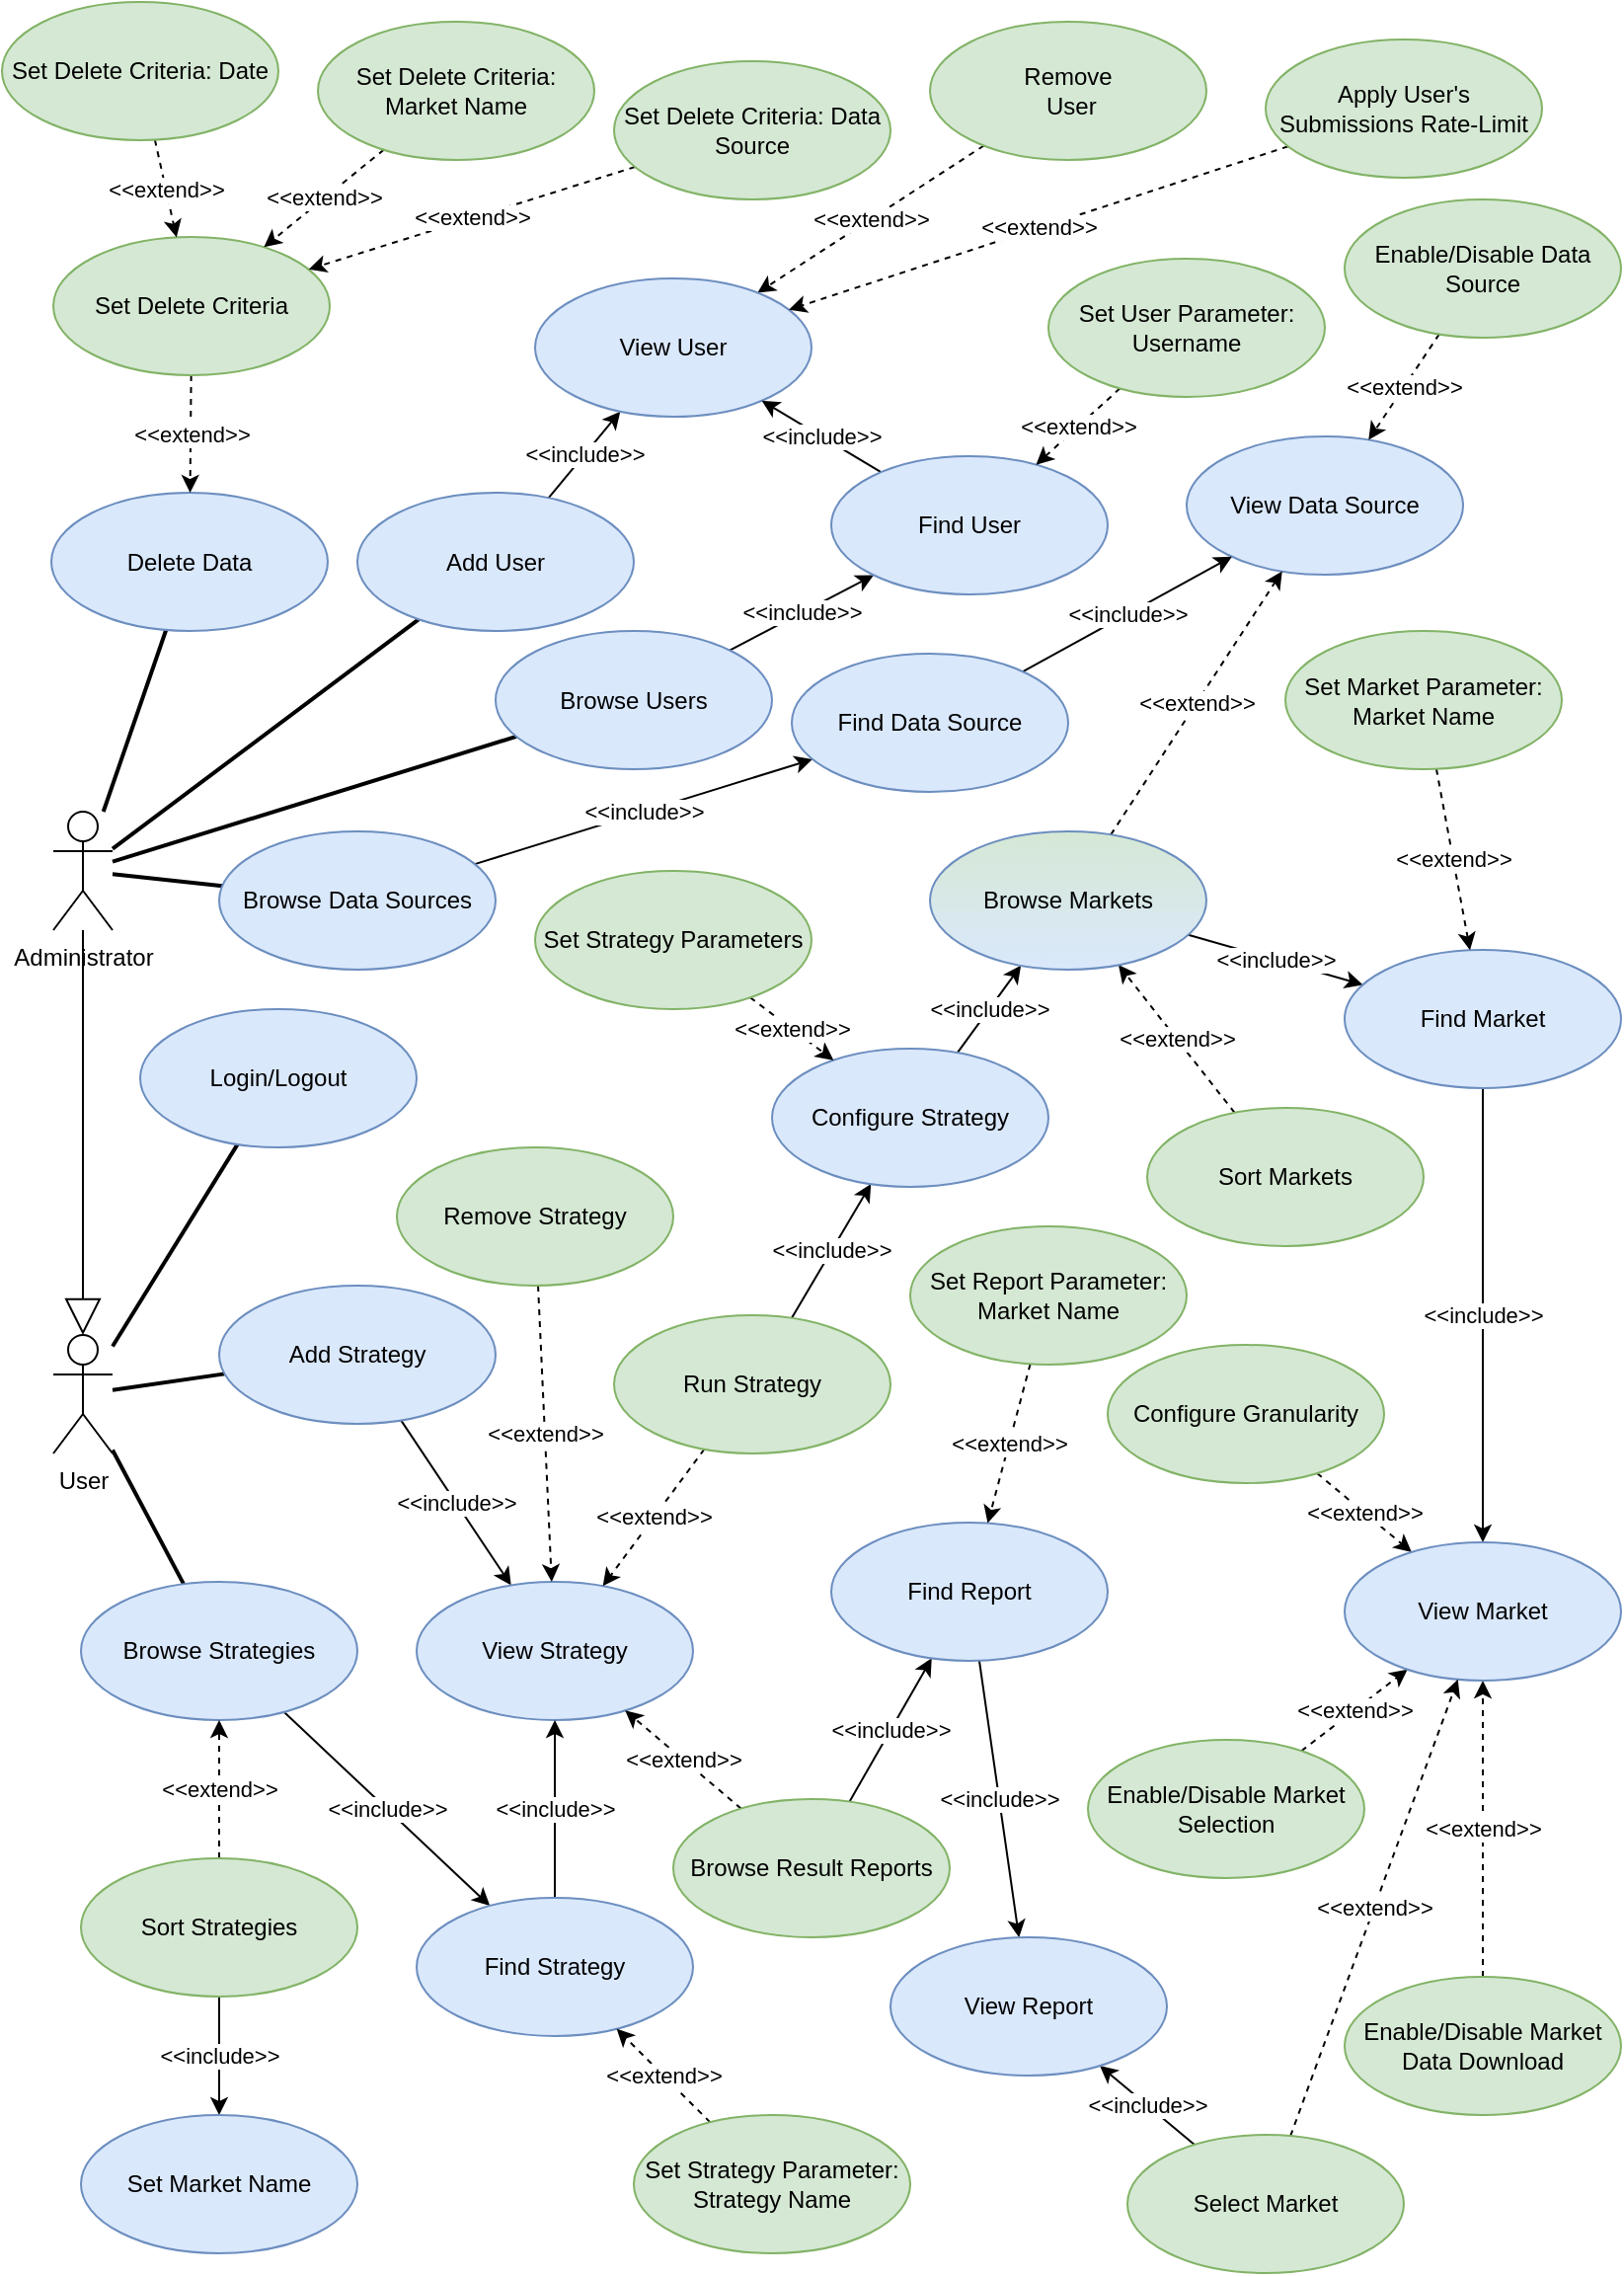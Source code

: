 <mxfile version="12.6.2" type="github">
  <diagram id="ZFlR_fbY1ho0T1hjvWoV" name="Page-1">
    <mxGraphModel dx="1414" dy="768" grid="1" gridSize="10" guides="1" tooltips="1" connect="1" arrows="1" fold="1" page="1" pageScale="1" pageWidth="827" pageHeight="1169" math="0" shadow="0">
      <root>
        <mxCell id="1YYGA7Be7UyKaOiCirhx-0"/>
        <mxCell id="1YYGA7Be7UyKaOiCirhx-1" parent="1YYGA7Be7UyKaOiCirhx-0"/>
        <mxCell id="3vdCPRaYNZT--Bnx52Tg-0" style="edgeStyle=none;rounded=0;orthogonalLoop=1;jettySize=auto;html=1;endArrow=none;endFill=0;strokeWidth=2;" parent="1YYGA7Be7UyKaOiCirhx-1" source="3vdCPRaYNZT--Bnx52Tg-4" target="3vdCPRaYNZT--Bnx52Tg-23" edge="1">
          <mxGeometry relative="1" as="geometry">
            <mxPoint x="-33.149" y="359" as="sourcePoint"/>
          </mxGeometry>
        </mxCell>
        <mxCell id="3vdCPRaYNZT--Bnx52Tg-1" style="edgeStyle=none;rounded=0;orthogonalLoop=1;jettySize=auto;html=1;endArrow=none;endFill=0;strokeWidth=2;" parent="1YYGA7Be7UyKaOiCirhx-1" source="3vdCPRaYNZT--Bnx52Tg-4" target="3vdCPRaYNZT--Bnx52Tg-6" edge="1">
          <mxGeometry relative="1" as="geometry"/>
        </mxCell>
        <mxCell id="3vdCPRaYNZT--Bnx52Tg-2" style="edgeStyle=none;rounded=0;orthogonalLoop=1;jettySize=auto;html=1;endArrow=none;endFill=0;strokeWidth=2;" parent="1YYGA7Be7UyKaOiCirhx-1" source="3vdCPRaYNZT--Bnx52Tg-4" target="3vdCPRaYNZT--Bnx52Tg-14" edge="1">
          <mxGeometry relative="1" as="geometry"/>
        </mxCell>
        <mxCell id="3vdCPRaYNZT--Bnx52Tg-3" style="edgeStyle=none;rounded=0;orthogonalLoop=1;jettySize=auto;html=1;endArrow=none;endFill=0;strokeWidth=2;" parent="1YYGA7Be7UyKaOiCirhx-1" source="3vdCPRaYNZT--Bnx52Tg-4" target="3vdCPRaYNZT--Bnx52Tg-29" edge="1">
          <mxGeometry relative="1" as="geometry"/>
        </mxCell>
        <mxCell id="3vdCPRaYNZT--Bnx52Tg-4" value="&lt;div&gt;Administrator&lt;/div&gt;" style="shape=umlActor;verticalLabelPosition=bottom;labelBackgroundColor=#ffffff;verticalAlign=top;html=1;" parent="1YYGA7Be7UyKaOiCirhx-1" vertex="1">
          <mxGeometry x="26" y="410" width="30" height="60" as="geometry"/>
        </mxCell>
        <mxCell id="3vdCPRaYNZT--Bnx52Tg-5" value="&amp;lt;&amp;lt;include&amp;gt;&amp;gt;" style="edgeStyle=none;rounded=0;orthogonalLoop=1;jettySize=auto;html=1;" parent="1YYGA7Be7UyKaOiCirhx-1" source="3vdCPRaYNZT--Bnx52Tg-6" target="3vdCPRaYNZT--Bnx52Tg-12" edge="1">
          <mxGeometry relative="1" as="geometry"/>
        </mxCell>
        <mxCell id="3vdCPRaYNZT--Bnx52Tg-6" value="Add User" style="ellipse;whiteSpace=wrap;html=1;fillColor=#dae8fc;strokeColor=#6c8ebf;" parent="1YYGA7Be7UyKaOiCirhx-1" vertex="1">
          <mxGeometry x="180" y="248.5" width="140" height="70" as="geometry"/>
        </mxCell>
        <mxCell id="3vdCPRaYNZT--Bnx52Tg-7" value="&amp;lt;&amp;lt;extend&amp;gt;&amp;gt;" style="edgeStyle=none;rounded=0;orthogonalLoop=1;jettySize=auto;html=1;dashed=1;" parent="1YYGA7Be7UyKaOiCirhx-1" source="3vdCPRaYNZT--Bnx52Tg-8" target="3vdCPRaYNZT--Bnx52Tg-12" edge="1">
          <mxGeometry relative="1" as="geometry"/>
        </mxCell>
        <mxCell id="3vdCPRaYNZT--Bnx52Tg-8" value="&lt;div&gt;Remove&lt;/div&gt;&amp;nbsp;User" style="ellipse;whiteSpace=wrap;html=1;fillColor=#d5e8d4;strokeColor=#82b366;" parent="1YYGA7Be7UyKaOiCirhx-1" vertex="1">
          <mxGeometry x="470" y="10" width="140" height="70" as="geometry"/>
        </mxCell>
        <mxCell id="3vdCPRaYNZT--Bnx52Tg-9" value="View Data Source" style="ellipse;whiteSpace=wrap;html=1;fillColor=#dae8fc;strokeColor=#6c8ebf;" parent="1YYGA7Be7UyKaOiCirhx-1" vertex="1">
          <mxGeometry x="600" y="220" width="140" height="70" as="geometry"/>
        </mxCell>
        <mxCell id="3vdCPRaYNZT--Bnx52Tg-10" value="&amp;lt;&amp;lt;extend&amp;gt;&amp;gt;" style="edgeStyle=none;rounded=0;orthogonalLoop=1;jettySize=auto;html=1;dashed=1;" parent="1YYGA7Be7UyKaOiCirhx-1" source="3vdCPRaYNZT--Bnx52Tg-11" target="3vdCPRaYNZT--Bnx52Tg-9" edge="1">
          <mxGeometry relative="1" as="geometry"/>
        </mxCell>
        <mxCell id="3vdCPRaYNZT--Bnx52Tg-11" value="Enable/Disable Data Source" style="ellipse;whiteSpace=wrap;html=1;fillColor=#d5e8d4;strokeColor=#82b366;" parent="1YYGA7Be7UyKaOiCirhx-1" vertex="1">
          <mxGeometry x="680" y="100" width="140" height="70" as="geometry"/>
        </mxCell>
        <mxCell id="3vdCPRaYNZT--Bnx52Tg-12" value="View User" style="ellipse;whiteSpace=wrap;html=1;fillColor=#dae8fc;strokeColor=#6c8ebf;" parent="1YYGA7Be7UyKaOiCirhx-1" vertex="1">
          <mxGeometry x="270" y="140" width="140" height="70" as="geometry"/>
        </mxCell>
        <mxCell id="3vdCPRaYNZT--Bnx52Tg-13" value="&amp;lt;&amp;lt;include&amp;gt;&amp;gt;" style="edgeStyle=none;rounded=0;orthogonalLoop=1;jettySize=auto;html=1;" parent="1YYGA7Be7UyKaOiCirhx-1" source="3vdCPRaYNZT--Bnx52Tg-14" target="3vdCPRaYNZT--Bnx52Tg-16" edge="1">
          <mxGeometry relative="1" as="geometry"/>
        </mxCell>
        <mxCell id="3vdCPRaYNZT--Bnx52Tg-14" value="Browse Users" style="ellipse;whiteSpace=wrap;html=1;fillColor=#dae8fc;strokeColor=#6c8ebf;" parent="1YYGA7Be7UyKaOiCirhx-1" vertex="1">
          <mxGeometry x="250" y="318.5" width="140" height="70" as="geometry"/>
        </mxCell>
        <mxCell id="3vdCPRaYNZT--Bnx52Tg-15" value="&amp;lt;&amp;lt;include&amp;gt;&amp;gt;" style="edgeStyle=none;rounded=0;orthogonalLoop=1;jettySize=auto;html=1;" parent="1YYGA7Be7UyKaOiCirhx-1" source="3vdCPRaYNZT--Bnx52Tg-16" target="3vdCPRaYNZT--Bnx52Tg-12" edge="1">
          <mxGeometry relative="1" as="geometry"/>
        </mxCell>
        <mxCell id="3vdCPRaYNZT--Bnx52Tg-16" value="Find User" style="ellipse;whiteSpace=wrap;html=1;fillColor=#dae8fc;strokeColor=#6c8ebf;" parent="1YYGA7Be7UyKaOiCirhx-1" vertex="1">
          <mxGeometry x="420" y="230" width="140" height="70" as="geometry"/>
        </mxCell>
        <mxCell id="3vdCPRaYNZT--Bnx52Tg-17" value="&amp;lt;&amp;lt;extend&amp;gt;&amp;gt;" style="edgeStyle=none;rounded=0;orthogonalLoop=1;jettySize=auto;html=1;dashed=1;" parent="1YYGA7Be7UyKaOiCirhx-1" source="3vdCPRaYNZT--Bnx52Tg-18" target="3vdCPRaYNZT--Bnx52Tg-16" edge="1">
          <mxGeometry relative="1" as="geometry"/>
        </mxCell>
        <mxCell id="3vdCPRaYNZT--Bnx52Tg-18" value="Set User Parameter: Username" style="ellipse;whiteSpace=wrap;html=1;fillColor=#d5e8d4;strokeColor=#82b366;" parent="1YYGA7Be7UyKaOiCirhx-1" vertex="1">
          <mxGeometry x="530" y="130" width="140" height="70" as="geometry"/>
        </mxCell>
        <mxCell id="3vdCPRaYNZT--Bnx52Tg-19" value="&amp;lt;&amp;lt;extend&amp;gt;&amp;gt;" style="edgeStyle=none;rounded=0;orthogonalLoop=1;jettySize=auto;html=1;dashed=1;startArrow=none;startFill=0;" parent="1YYGA7Be7UyKaOiCirhx-1" source="wTxQ7rvC8nmgXDtf-Kvs-46" target="3vdCPRaYNZT--Bnx52Tg-9" edge="1">
          <mxGeometry relative="1" as="geometry">
            <mxPoint x="947.927" y="422.21" as="sourcePoint"/>
          </mxGeometry>
        </mxCell>
        <mxCell id="3vdCPRaYNZT--Bnx52Tg-21" value="&amp;lt;&amp;lt;extend&amp;gt;&amp;gt;" style="rounded=0;orthogonalLoop=1;jettySize=auto;html=1;dashed=1;" parent="1YYGA7Be7UyKaOiCirhx-1" source="3vdCPRaYNZT--Bnx52Tg-22" target="3vdCPRaYNZT--Bnx52Tg-12" edge="1">
          <mxGeometry relative="1" as="geometry"/>
        </mxCell>
        <mxCell id="3vdCPRaYNZT--Bnx52Tg-22" value="Apply User&#39;s Submissions Rate-Limit" style="ellipse;whiteSpace=wrap;html=1;fillColor=#d5e8d4;strokeColor=#82b366;" parent="1YYGA7Be7UyKaOiCirhx-1" vertex="1">
          <mxGeometry x="640" y="19" width="140" height="70" as="geometry"/>
        </mxCell>
        <mxCell id="3vdCPRaYNZT--Bnx52Tg-23" value="Delete Data" style="ellipse;whiteSpace=wrap;html=1;fillColor=#dae8fc;strokeColor=#6c8ebf;" parent="1YYGA7Be7UyKaOiCirhx-1" vertex="1">
          <mxGeometry x="25" y="248.5" width="140" height="70" as="geometry"/>
        </mxCell>
        <mxCell id="3vdCPRaYNZT--Bnx52Tg-24" value="&amp;lt;&amp;lt;extend&amp;gt;&amp;gt;" style="edgeStyle=none;rounded=0;orthogonalLoop=1;jettySize=auto;html=1;dashed=1;" parent="1YYGA7Be7UyKaOiCirhx-1" source="3vdCPRaYNZT--Bnx52Tg-25" target="3vdCPRaYNZT--Bnx52Tg-23" edge="1">
          <mxGeometry relative="1" as="geometry"/>
        </mxCell>
        <mxCell id="3vdCPRaYNZT--Bnx52Tg-25" value="Set Delete Criteria" style="ellipse;whiteSpace=wrap;html=1;fillColor=#d5e8d4;strokeColor=#82b366;" parent="1YYGA7Be7UyKaOiCirhx-1" vertex="1">
          <mxGeometry x="26" y="119" width="140" height="70" as="geometry"/>
        </mxCell>
        <mxCell id="3vdCPRaYNZT--Bnx52Tg-28" value="&amp;lt;&amp;lt;include&amp;gt;&amp;gt;" style="edgeStyle=none;rounded=0;orthogonalLoop=1;jettySize=auto;html=1;" parent="1YYGA7Be7UyKaOiCirhx-1" source="3vdCPRaYNZT--Bnx52Tg-29" target="3vdCPRaYNZT--Bnx52Tg-31" edge="1">
          <mxGeometry relative="1" as="geometry"/>
        </mxCell>
        <mxCell id="3vdCPRaYNZT--Bnx52Tg-29" value="Browse Data Sources" style="ellipse;whiteSpace=wrap;html=1;fillColor=#dae8fc;strokeColor=#6c8ebf;" parent="1YYGA7Be7UyKaOiCirhx-1" vertex="1">
          <mxGeometry x="110" y="420" width="140" height="70" as="geometry"/>
        </mxCell>
        <mxCell id="3vdCPRaYNZT--Bnx52Tg-30" value="&amp;lt;&amp;lt;include&amp;gt;&amp;gt;" style="edgeStyle=none;rounded=0;orthogonalLoop=1;jettySize=auto;html=1;" parent="1YYGA7Be7UyKaOiCirhx-1" source="3vdCPRaYNZT--Bnx52Tg-31" target="3vdCPRaYNZT--Bnx52Tg-9" edge="1">
          <mxGeometry relative="1" as="geometry"/>
        </mxCell>
        <mxCell id="3vdCPRaYNZT--Bnx52Tg-31" value="Find Data Source" style="ellipse;whiteSpace=wrap;html=1;fillColor=#dae8fc;strokeColor=#6c8ebf;" parent="1YYGA7Be7UyKaOiCirhx-1" vertex="1">
          <mxGeometry x="400" y="330" width="140" height="70" as="geometry"/>
        </mxCell>
        <mxCell id="3vdCPRaYNZT--Bnx52Tg-32" value="&amp;lt;&amp;lt;extend&amp;gt;&amp;gt;" style="edgeStyle=none;rounded=0;orthogonalLoop=1;jettySize=auto;html=1;dashed=1;" parent="1YYGA7Be7UyKaOiCirhx-1" source="3vdCPRaYNZT--Bnx52Tg-33" target="3vdCPRaYNZT--Bnx52Tg-25" edge="1">
          <mxGeometry relative="1" as="geometry"/>
        </mxCell>
        <mxCell id="3vdCPRaYNZT--Bnx52Tg-33" value="Set Delete Criteria: Date" style="ellipse;whiteSpace=wrap;html=1;fillColor=#d5e8d4;strokeColor=#82b366;" parent="1YYGA7Be7UyKaOiCirhx-1" vertex="1">
          <mxGeometry width="140" height="70" as="geometry"/>
        </mxCell>
        <mxCell id="3vdCPRaYNZT--Bnx52Tg-34" value="&amp;lt;&amp;lt;extend&amp;gt;&amp;gt;" style="edgeStyle=none;rounded=0;orthogonalLoop=1;jettySize=auto;html=1;dashed=1;" parent="1YYGA7Be7UyKaOiCirhx-1" source="3vdCPRaYNZT--Bnx52Tg-35" target="3vdCPRaYNZT--Bnx52Tg-25" edge="1">
          <mxGeometry relative="1" as="geometry"/>
        </mxCell>
        <mxCell id="3vdCPRaYNZT--Bnx52Tg-35" value="Set Delete Criteria: Market Name" style="ellipse;whiteSpace=wrap;html=1;fillColor=#d5e8d4;strokeColor=#82b366;" parent="1YYGA7Be7UyKaOiCirhx-1" vertex="1">
          <mxGeometry x="160" y="10" width="140" height="70" as="geometry"/>
        </mxCell>
        <mxCell id="3vdCPRaYNZT--Bnx52Tg-36" value="&amp;lt;&amp;lt;extend&amp;gt;&amp;gt;" style="edgeStyle=none;rounded=0;orthogonalLoop=1;jettySize=auto;html=1;dashed=1;" parent="1YYGA7Be7UyKaOiCirhx-1" source="3vdCPRaYNZT--Bnx52Tg-37" target="3vdCPRaYNZT--Bnx52Tg-25" edge="1">
          <mxGeometry relative="1" as="geometry"/>
        </mxCell>
        <mxCell id="3vdCPRaYNZT--Bnx52Tg-37" value="Set Delete Criteria: Data Source" style="ellipse;whiteSpace=wrap;html=1;fillColor=#d5e8d4;strokeColor=#82b366;" parent="1YYGA7Be7UyKaOiCirhx-1" vertex="1">
          <mxGeometry x="310" y="30" width="140" height="70" as="geometry"/>
        </mxCell>
        <mxCell id="tRXYT1jrLdf8LJ3v0zDW-0" value="&amp;lt;&amp;lt;extend&amp;gt;&amp;gt;" style="edgeStyle=none;rounded=0;orthogonalLoop=1;jettySize=auto;html=1;dashed=1;endArrow=classic;endFill=1;" parent="1YYGA7Be7UyKaOiCirhx-1" source="tRXYT1jrLdf8LJ3v0zDW-1" target="tRXYT1jrLdf8LJ3v0zDW-13" edge="1">
          <mxGeometry relative="1" as="geometry"/>
        </mxCell>
        <mxCell id="tRXYT1jrLdf8LJ3v0zDW-1" value="Configure Granularity" style="ellipse;whiteSpace=wrap;html=1;fillColor=#d5e8d4;strokeColor=#82b366;" parent="1YYGA7Be7UyKaOiCirhx-1" vertex="1">
          <mxGeometry x="560" y="680" width="140" height="70" as="geometry"/>
        </mxCell>
        <mxCell id="tRXYT1jrLdf8LJ3v0zDW-2" value="&amp;lt;&amp;lt;include&amp;gt;&amp;gt;" style="edgeStyle=none;rounded=0;orthogonalLoop=1;jettySize=auto;html=1;endArrow=classic;endFill=1;" parent="1YYGA7Be7UyKaOiCirhx-1" source="wTxQ7rvC8nmgXDtf-Kvs-46" target="tRXYT1jrLdf8LJ3v0zDW-10" edge="1">
          <mxGeometry relative="1" as="geometry">
            <mxPoint x="1204.465" y="1084.255" as="sourcePoint"/>
          </mxGeometry>
        </mxCell>
        <mxCell id="tRXYT1jrLdf8LJ3v0zDW-3" value="&amp;lt;&amp;lt;extend&amp;gt;&amp;gt;" style="edgeStyle=none;rounded=0;orthogonalLoop=1;jettySize=auto;html=1;dashed=1;endArrow=classic;endFill=1;" parent="1YYGA7Be7UyKaOiCirhx-1" source="tRXYT1jrLdf8LJ3v0zDW-4" target="tRXYT1jrLdf8LJ3v0zDW-13" edge="1">
          <mxGeometry relative="1" as="geometry"/>
        </mxCell>
        <mxCell id="tRXYT1jrLdf8LJ3v0zDW-4" value="Enable/Disable Market Selection" style="ellipse;whiteSpace=wrap;html=1;fillColor=#d5e8d4;strokeColor=#82b366;" parent="1YYGA7Be7UyKaOiCirhx-1" vertex="1">
          <mxGeometry x="550" y="880" width="140" height="70" as="geometry"/>
        </mxCell>
        <mxCell id="tRXYT1jrLdf8LJ3v0zDW-5" value="&amp;lt;&amp;lt;extend&amp;gt;&amp;gt;" style="edgeStyle=none;rounded=0;orthogonalLoop=1;jettySize=auto;html=1;endArrow=classic;endFill=1;dashed=1;" parent="1YYGA7Be7UyKaOiCirhx-1" source="tRXYT1jrLdf8LJ3v0zDW-6" target="tRXYT1jrLdf8LJ3v0zDW-13" edge="1">
          <mxGeometry relative="1" as="geometry"/>
        </mxCell>
        <mxCell id="tRXYT1jrLdf8LJ3v0zDW-6" value="Enable/Disable Market Data Download" style="ellipse;whiteSpace=wrap;html=1;fillColor=#d5e8d4;strokeColor=#82b366;" parent="1YYGA7Be7UyKaOiCirhx-1" vertex="1">
          <mxGeometry x="680" y="1000" width="140" height="70" as="geometry"/>
        </mxCell>
        <mxCell id="tRXYT1jrLdf8LJ3v0zDW-9" value="&amp;lt;&amp;lt;include&amp;gt;&amp;gt;" style="edgeStyle=none;rounded=0;orthogonalLoop=1;jettySize=auto;html=1;endArrow=classic;endFill=1;" parent="1YYGA7Be7UyKaOiCirhx-1" source="tRXYT1jrLdf8LJ3v0zDW-10" target="tRXYT1jrLdf8LJ3v0zDW-13" edge="1">
          <mxGeometry relative="1" as="geometry">
            <mxPoint x="1252.898" y="750.077" as="sourcePoint"/>
          </mxGeometry>
        </mxCell>
        <mxCell id="tRXYT1jrLdf8LJ3v0zDW-10" value="Find Market" style="ellipse;whiteSpace=wrap;html=1;fillColor=#dae8fc;strokeColor=#6c8ebf;" parent="1YYGA7Be7UyKaOiCirhx-1" vertex="1">
          <mxGeometry x="680" y="480" width="140" height="70" as="geometry"/>
        </mxCell>
        <mxCell id="tRXYT1jrLdf8LJ3v0zDW-11" value="&amp;lt;&amp;lt;extend&amp;gt;&amp;gt;" style="edgeStyle=none;rounded=0;orthogonalLoop=1;jettySize=auto;html=1;dashed=1;endArrow=classic;endFill=1;" parent="1YYGA7Be7UyKaOiCirhx-1" source="tRXYT1jrLdf8LJ3v0zDW-12" target="tRXYT1jrLdf8LJ3v0zDW-10" edge="1">
          <mxGeometry relative="1" as="geometry"/>
        </mxCell>
        <mxCell id="tRXYT1jrLdf8LJ3v0zDW-12" value="Set Market Parameter: Market Name" style="ellipse;whiteSpace=wrap;html=1;fillColor=#d5e8d4;strokeColor=#82b366;" parent="1YYGA7Be7UyKaOiCirhx-1" vertex="1">
          <mxGeometry x="650" y="318.5" width="140" height="70" as="geometry"/>
        </mxCell>
        <mxCell id="tRXYT1jrLdf8LJ3v0zDW-13" value="View Market" style="ellipse;whiteSpace=wrap;html=1;fillColor=#dae8fc;strokeColor=#6c8ebf;" parent="1YYGA7Be7UyKaOiCirhx-1" vertex="1">
          <mxGeometry x="680" y="780" width="140" height="70" as="geometry"/>
        </mxCell>
        <mxCell id="wTxQ7rvC8nmgXDtf-Kvs-0" style="edgeStyle=none;rounded=0;orthogonalLoop=1;jettySize=auto;html=1;endArrow=none;endFill=0;strokeWidth=2;" parent="1YYGA7Be7UyKaOiCirhx-1" source="wTxQ7rvC8nmgXDtf-Kvs-3" target="wTxQ7rvC8nmgXDtf-Kvs-4" edge="1">
          <mxGeometry relative="1" as="geometry"/>
        </mxCell>
        <mxCell id="wTxQ7rvC8nmgXDtf-Kvs-1" style="edgeStyle=none;rounded=0;orthogonalLoop=1;jettySize=auto;html=1;endArrow=none;endFill=0;strokeWidth=2;" parent="1YYGA7Be7UyKaOiCirhx-1" source="wTxQ7rvC8nmgXDtf-Kvs-3" target="wTxQ7rvC8nmgXDtf-Kvs-9" edge="1">
          <mxGeometry relative="1" as="geometry"/>
        </mxCell>
        <mxCell id="wTxQ7rvC8nmgXDtf-Kvs-2" style="edgeStyle=none;rounded=0;orthogonalLoop=1;jettySize=auto;html=1;endArrow=none;endFill=0;strokeWidth=2;" parent="1YYGA7Be7UyKaOiCirhx-1" source="wTxQ7rvC8nmgXDtf-Kvs-3" target="wTxQ7rvC8nmgXDtf-Kvs-6" edge="1">
          <mxGeometry relative="1" as="geometry"/>
        </mxCell>
        <mxCell id="wTxQ7rvC8nmgXDtf-Kvs-3" value="&lt;div&gt;User&lt;/div&gt;" style="shape=umlActor;verticalLabelPosition=bottom;labelBackgroundColor=#ffffff;verticalAlign=top;html=1;" parent="1YYGA7Be7UyKaOiCirhx-1" vertex="1">
          <mxGeometry x="26" y="675" width="30" height="60" as="geometry"/>
        </mxCell>
        <mxCell id="wTxQ7rvC8nmgXDtf-Kvs-4" value="Login/Logout" style="ellipse;whiteSpace=wrap;html=1;fillColor=#dae8fc;strokeColor=#6c8ebf;" parent="1YYGA7Be7UyKaOiCirhx-1" vertex="1">
          <mxGeometry x="70" y="510" width="140" height="70" as="geometry"/>
        </mxCell>
        <mxCell id="wTxQ7rvC8nmgXDtf-Kvs-5" value="&amp;lt;&amp;lt;include&amp;gt;&amp;gt;" style="edgeStyle=none;rounded=0;orthogonalLoop=1;jettySize=auto;html=1;endArrow=classic;endFill=1;" parent="1YYGA7Be7UyKaOiCirhx-1" source="wTxQ7rvC8nmgXDtf-Kvs-6" target="wTxQ7rvC8nmgXDtf-Kvs-7" edge="1">
          <mxGeometry relative="1" as="geometry"/>
        </mxCell>
        <mxCell id="wTxQ7rvC8nmgXDtf-Kvs-6" value="Add Strategy" style="ellipse;whiteSpace=wrap;html=1;fillColor=#dae8fc;strokeColor=#6c8ebf;" parent="1YYGA7Be7UyKaOiCirhx-1" vertex="1">
          <mxGeometry x="110" y="650" width="140" height="70" as="geometry"/>
        </mxCell>
        <mxCell id="wTxQ7rvC8nmgXDtf-Kvs-7" value="View Strategy" style="ellipse;whiteSpace=wrap;html=1;fillColor=#dae8fc;strokeColor=#6c8ebf;" parent="1YYGA7Be7UyKaOiCirhx-1" vertex="1">
          <mxGeometry x="210" y="800" width="140" height="70" as="geometry"/>
        </mxCell>
        <mxCell id="wTxQ7rvC8nmgXDtf-Kvs-8" value="&lt;div&gt;&amp;lt;&amp;lt;include&amp;gt;&amp;gt;&lt;/div&gt;" style="edgeStyle=none;rounded=0;orthogonalLoop=1;jettySize=auto;html=1;endArrow=classic;endFill=1;" parent="1YYGA7Be7UyKaOiCirhx-1" source="wTxQ7rvC8nmgXDtf-Kvs-9" target="wTxQ7rvC8nmgXDtf-Kvs-11" edge="1">
          <mxGeometry relative="1" as="geometry"/>
        </mxCell>
        <mxCell id="wTxQ7rvC8nmgXDtf-Kvs-9" value="Browse Strategies" style="ellipse;whiteSpace=wrap;html=1;fillColor=#dae8fc;strokeColor=#6c8ebf;" parent="1YYGA7Be7UyKaOiCirhx-1" vertex="1">
          <mxGeometry x="40" y="800" width="140" height="70" as="geometry"/>
        </mxCell>
        <mxCell id="wTxQ7rvC8nmgXDtf-Kvs-10" value="&amp;lt;&amp;lt;include&amp;gt;&amp;gt;" style="edgeStyle=none;rounded=0;orthogonalLoop=1;jettySize=auto;html=1;endArrow=classic;endFill=1;" parent="1YYGA7Be7UyKaOiCirhx-1" source="wTxQ7rvC8nmgXDtf-Kvs-11" target="wTxQ7rvC8nmgXDtf-Kvs-7" edge="1">
          <mxGeometry relative="1" as="geometry"/>
        </mxCell>
        <mxCell id="wTxQ7rvC8nmgXDtf-Kvs-11" value="Find Strategy" style="ellipse;whiteSpace=wrap;html=1;fillColor=#dae8fc;strokeColor=#6c8ebf;" parent="1YYGA7Be7UyKaOiCirhx-1" vertex="1">
          <mxGeometry x="210" y="960" width="140" height="70" as="geometry"/>
        </mxCell>
        <mxCell id="wTxQ7rvC8nmgXDtf-Kvs-12" value="&amp;lt;&amp;lt;extend&amp;gt;&amp;gt;" style="edgeStyle=none;rounded=0;orthogonalLoop=1;jettySize=auto;html=1;dashed=1;endArrow=classic;endFill=1;" parent="1YYGA7Be7UyKaOiCirhx-1" source="wTxQ7rvC8nmgXDtf-Kvs-13" target="wTxQ7rvC8nmgXDtf-Kvs-11" edge="1">
          <mxGeometry relative="1" as="geometry"/>
        </mxCell>
        <mxCell id="wTxQ7rvC8nmgXDtf-Kvs-13" value="Set Strategy Parameter: Strategy Name" style="ellipse;whiteSpace=wrap;html=1;fillColor=#d5e8d4;strokeColor=#82b366;" parent="1YYGA7Be7UyKaOiCirhx-1" vertex="1">
          <mxGeometry x="320" y="1070" width="140" height="70" as="geometry"/>
        </mxCell>
        <mxCell id="wTxQ7rvC8nmgXDtf-Kvs-14" value="&amp;lt;&amp;lt;include&amp;gt;&amp;gt;" style="edgeStyle=none;rounded=0;orthogonalLoop=1;jettySize=auto;html=1;startArrow=none;startFill=0;" parent="1YYGA7Be7UyKaOiCirhx-1" source="wTxQ7rvC8nmgXDtf-Kvs-16" target="wTxQ7rvC8nmgXDtf-Kvs-21" edge="1">
          <mxGeometry relative="1" as="geometry"/>
        </mxCell>
        <mxCell id="wTxQ7rvC8nmgXDtf-Kvs-15" value="&amp;lt;&amp;lt;extend&amp;gt;&amp;gt;" style="edgeStyle=none;rounded=0;orthogonalLoop=1;jettySize=auto;html=1;dashed=1;startArrow=none;startFill=0;" parent="1YYGA7Be7UyKaOiCirhx-1" source="wTxQ7rvC8nmgXDtf-Kvs-16" target="wTxQ7rvC8nmgXDtf-Kvs-7" edge="1">
          <mxGeometry relative="1" as="geometry"/>
        </mxCell>
        <mxCell id="wTxQ7rvC8nmgXDtf-Kvs-16" value="Run Strategy" style="ellipse;whiteSpace=wrap;html=1;fillColor=#d5e8d4;strokeColor=#82b366;" parent="1YYGA7Be7UyKaOiCirhx-1" vertex="1">
          <mxGeometry x="310" y="665" width="140" height="70" as="geometry"/>
        </mxCell>
        <mxCell id="wTxQ7rvC8nmgXDtf-Kvs-17" value="&amp;lt;&amp;lt;extend&amp;gt;&amp;gt;" style="edgeStyle=none;rounded=0;orthogonalLoop=1;jettySize=auto;html=1;startArrow=none;startFill=0;dashed=1;" parent="1YYGA7Be7UyKaOiCirhx-1" source="wTxQ7rvC8nmgXDtf-Kvs-19" target="wTxQ7rvC8nmgXDtf-Kvs-7" edge="1">
          <mxGeometry relative="1" as="geometry"/>
        </mxCell>
        <mxCell id="wTxQ7rvC8nmgXDtf-Kvs-18" value="&amp;lt;&amp;lt;include&amp;gt;&amp;gt;" style="rounded=0;orthogonalLoop=1;jettySize=auto;html=1;" parent="1YYGA7Be7UyKaOiCirhx-1" source="wTxQ7rvC8nmgXDtf-Kvs-19" target="wTxQ7rvC8nmgXDtf-Kvs-39" edge="1">
          <mxGeometry relative="1" as="geometry"/>
        </mxCell>
        <mxCell id="wTxQ7rvC8nmgXDtf-Kvs-19" value="Browse Result Reports" style="ellipse;whiteSpace=wrap;html=1;fillColor=#d5e8d4;strokeColor=#82b366;" parent="1YYGA7Be7UyKaOiCirhx-1" vertex="1">
          <mxGeometry x="340" y="910" width="140" height="70" as="geometry"/>
        </mxCell>
        <mxCell id="wTxQ7rvC8nmgXDtf-Kvs-20" value="&amp;lt;&amp;lt;include&amp;gt;&amp;gt;" style="edgeStyle=none;rounded=0;orthogonalLoop=1;jettySize=auto;html=1;endArrow=classic;endFill=1;" parent="1YYGA7Be7UyKaOiCirhx-1" source="wTxQ7rvC8nmgXDtf-Kvs-21" target="wTxQ7rvC8nmgXDtf-Kvs-46" edge="1">
          <mxGeometry relative="1" as="geometry"/>
        </mxCell>
        <mxCell id="wTxQ7rvC8nmgXDtf-Kvs-21" value="Configure Strategy" style="ellipse;whiteSpace=wrap;html=1;fillColor=#dae8fc;strokeColor=#6c8ebf;" parent="1YYGA7Be7UyKaOiCirhx-1" vertex="1">
          <mxGeometry x="390" y="530" width="140" height="70" as="geometry"/>
        </mxCell>
        <mxCell id="wTxQ7rvC8nmgXDtf-Kvs-28" value="&amp;lt;&amp;lt;extend&amp;gt;&amp;gt;" style="edgeStyle=none;rounded=0;orthogonalLoop=1;jettySize=auto;html=1;dashed=1;endArrow=classic;endFill=1;" parent="1YYGA7Be7UyKaOiCirhx-1" source="wTxQ7rvC8nmgXDtf-Kvs-29" target="wTxQ7rvC8nmgXDtf-Kvs-21" edge="1">
          <mxGeometry relative="1" as="geometry"/>
        </mxCell>
        <mxCell id="wTxQ7rvC8nmgXDtf-Kvs-29" value="Set Strategy Parameters" style="ellipse;whiteSpace=wrap;html=1;fillColor=#d5e8d4;strokeColor=#82b366;" parent="1YYGA7Be7UyKaOiCirhx-1" vertex="1">
          <mxGeometry x="270" y="440" width="140" height="70" as="geometry"/>
        </mxCell>
        <mxCell id="wTxQ7rvC8nmgXDtf-Kvs-30" value="&amp;lt;&amp;lt;extend&amp;gt;&amp;gt;" style="edgeStyle=none;rounded=0;orthogonalLoop=1;jettySize=auto;html=1;dashed=1;endArrow=classic;endFill=1;" parent="1YYGA7Be7UyKaOiCirhx-1" source="wTxQ7rvC8nmgXDtf-Kvs-31" target="wTxQ7rvC8nmgXDtf-Kvs-46" edge="1">
          <mxGeometry relative="1" as="geometry">
            <mxPoint x="866.059" y="705" as="targetPoint"/>
          </mxGeometry>
        </mxCell>
        <mxCell id="wTxQ7rvC8nmgXDtf-Kvs-31" value="Sort Markets" style="ellipse;whiteSpace=wrap;html=1;fillColor=#d5e8d4;strokeColor=#82b366;" parent="1YYGA7Be7UyKaOiCirhx-1" vertex="1">
          <mxGeometry x="579.999" y="560" width="140" height="70" as="geometry"/>
        </mxCell>
        <mxCell id="wTxQ7rvC8nmgXDtf-Kvs-32" value="&amp;lt;&amp;lt;extend&amp;gt;&amp;gt;" style="edgeStyle=none;rounded=0;orthogonalLoop=1;jettySize=auto;html=1;dashed=1;endArrow=classic;endFill=1;" parent="1YYGA7Be7UyKaOiCirhx-1" source="wTxQ7rvC8nmgXDtf-Kvs-33" target="wTxQ7rvC8nmgXDtf-Kvs-7" edge="1">
          <mxGeometry relative="1" as="geometry"/>
        </mxCell>
        <mxCell id="wTxQ7rvC8nmgXDtf-Kvs-33" value="Remove Strategy" style="ellipse;whiteSpace=wrap;html=1;fillColor=#d5e8d4;strokeColor=#82b366;" parent="1YYGA7Be7UyKaOiCirhx-1" vertex="1">
          <mxGeometry x="200" y="580" width="140" height="70" as="geometry"/>
        </mxCell>
        <mxCell id="wTxQ7rvC8nmgXDtf-Kvs-36" value="&amp;lt;&amp;lt;include&amp;gt;&amp;gt;" style="edgeStyle=none;rounded=0;orthogonalLoop=1;jettySize=auto;html=1;" parent="1YYGA7Be7UyKaOiCirhx-1" source="wTxQ7rvC8nmgXDtf-Kvs-50" target="wTxQ7rvC8nmgXDtf-Kvs-40" edge="1">
          <mxGeometry relative="1" as="geometry">
            <mxPoint x="1490.025" y="1378.137" as="sourcePoint"/>
          </mxGeometry>
        </mxCell>
        <mxCell id="wTxQ7rvC8nmgXDtf-Kvs-38" value="&amp;lt;&amp;lt;include&amp;gt;&amp;gt;" style="edgeStyle=none;rounded=0;orthogonalLoop=1;jettySize=auto;html=1;" parent="1YYGA7Be7UyKaOiCirhx-1" source="wTxQ7rvC8nmgXDtf-Kvs-39" target="wTxQ7rvC8nmgXDtf-Kvs-40" edge="1">
          <mxGeometry relative="1" as="geometry"/>
        </mxCell>
        <mxCell id="wTxQ7rvC8nmgXDtf-Kvs-39" value="Find Report" style="ellipse;whiteSpace=wrap;html=1;fillColor=#dae8fc;strokeColor=#6c8ebf;" parent="1YYGA7Be7UyKaOiCirhx-1" vertex="1">
          <mxGeometry x="419.999" y="770" width="140" height="70" as="geometry"/>
        </mxCell>
        <mxCell id="wTxQ7rvC8nmgXDtf-Kvs-40" value="View Report" style="ellipse;whiteSpace=wrap;html=1;fillColor=#dae8fc;strokeColor=#6c8ebf;" parent="1YYGA7Be7UyKaOiCirhx-1" vertex="1">
          <mxGeometry x="449.998" y="980" width="140" height="70" as="geometry"/>
        </mxCell>
        <mxCell id="wTxQ7rvC8nmgXDtf-Kvs-43" value="&amp;lt;&amp;lt;extend&amp;gt;&amp;gt;" style="edgeStyle=none;rounded=0;orthogonalLoop=1;jettySize=auto;html=1;dashed=1;" parent="1YYGA7Be7UyKaOiCirhx-1" source="wTxQ7rvC8nmgXDtf-Kvs-44" target="wTxQ7rvC8nmgXDtf-Kvs-39" edge="1">
          <mxGeometry relative="1" as="geometry"/>
        </mxCell>
        <mxCell id="wTxQ7rvC8nmgXDtf-Kvs-44" value="Set Report Parameter: Market Name" style="ellipse;whiteSpace=wrap;html=1;fillColor=#d5e8d4;strokeColor=#82b366;" parent="1YYGA7Be7UyKaOiCirhx-1" vertex="1">
          <mxGeometry x="459.999" y="620" width="140" height="70" as="geometry"/>
        </mxCell>
        <mxCell id="wTxQ7rvC8nmgXDtf-Kvs-46" value="Browse Markets" style="ellipse;whiteSpace=wrap;html=1;fillColor=#dae8fc;strokeColor=#6c8ebf;gradientDirection=north;gradientColor=#D5E8D4;" parent="1YYGA7Be7UyKaOiCirhx-1" vertex="1">
          <mxGeometry x="470" y="420" width="140" height="70" as="geometry"/>
        </mxCell>
        <mxCell id="wTxQ7rvC8nmgXDtf-Kvs-49" value="&amp;lt;&amp;lt;extend&amp;gt;&amp;gt;" style="rounded=0;orthogonalLoop=1;jettySize=auto;html=1;startArrow=none;startFill=0;dashed=1;" parent="1YYGA7Be7UyKaOiCirhx-1" source="wTxQ7rvC8nmgXDtf-Kvs-50" target="tRXYT1jrLdf8LJ3v0zDW-13" edge="1">
          <mxGeometry relative="1" as="geometry">
            <mxPoint x="1338.097" y="752.409" as="targetPoint"/>
          </mxGeometry>
        </mxCell>
        <mxCell id="wTxQ7rvC8nmgXDtf-Kvs-50" value="Select Market" style="ellipse;whiteSpace=wrap;html=1;fillColor=#d5e8d4;strokeColor=#82b366;" parent="1YYGA7Be7UyKaOiCirhx-1" vertex="1">
          <mxGeometry x="569.999" y="1080" width="140" height="70" as="geometry"/>
        </mxCell>
        <mxCell id="Mc-SoH7fT6BXftzGXfqs-0" style="edgeStyle=none;rounded=0;orthogonalLoop=1;jettySize=auto;html=1;entryX=0.5;entryY=0;entryDx=0;entryDy=0;entryPerimeter=0;endArrow=block;endFill=0;endSize=16;" parent="1YYGA7Be7UyKaOiCirhx-1" source="3vdCPRaYNZT--Bnx52Tg-4" target="wTxQ7rvC8nmgXDtf-Kvs-3" edge="1">
          <mxGeometry relative="1" as="geometry">
            <mxPoint x="121" y="575" as="sourcePoint"/>
            <mxPoint x="121" y="940" as="targetPoint"/>
          </mxGeometry>
        </mxCell>
        <mxCell id="CLeOekcUoZF8VrQMN3xm-6" value="&amp;lt;&amp;lt;include&amp;gt;&amp;gt;" style="edgeStyle=none;rounded=0;orthogonalLoop=1;jettySize=auto;html=1;" parent="1YYGA7Be7UyKaOiCirhx-1" source="CLeOekcUoZF8VrQMN3xm-4" target="CLeOekcUoZF8VrQMN3xm-5" edge="1">
          <mxGeometry relative="1" as="geometry"/>
        </mxCell>
        <mxCell id="CLeOekcUoZF8VrQMN3xm-7" value="&amp;lt;&amp;lt;extend&amp;gt;&amp;gt;" style="edgeStyle=none;rounded=0;orthogonalLoop=1;jettySize=auto;html=1;dashed=1;" parent="1YYGA7Be7UyKaOiCirhx-1" source="CLeOekcUoZF8VrQMN3xm-4" target="wTxQ7rvC8nmgXDtf-Kvs-9" edge="1">
          <mxGeometry relative="1" as="geometry"/>
        </mxCell>
        <mxCell id="CLeOekcUoZF8VrQMN3xm-4" value="Sort Strategies" style="ellipse;whiteSpace=wrap;html=1;fillColor=#d5e8d4;strokeColor=#82b366;" parent="1YYGA7Be7UyKaOiCirhx-1" vertex="1">
          <mxGeometry x="40" y="940" width="140" height="70" as="geometry"/>
        </mxCell>
        <mxCell id="CLeOekcUoZF8VrQMN3xm-5" value="Set Market Name" style="ellipse;whiteSpace=wrap;html=1;fillColor=#dae8fc;strokeColor=#6c8ebf;" parent="1YYGA7Be7UyKaOiCirhx-1" vertex="1">
          <mxGeometry x="40" y="1070" width="140" height="70" as="geometry"/>
        </mxCell>
      </root>
    </mxGraphModel>
  </diagram>
</mxfile>
